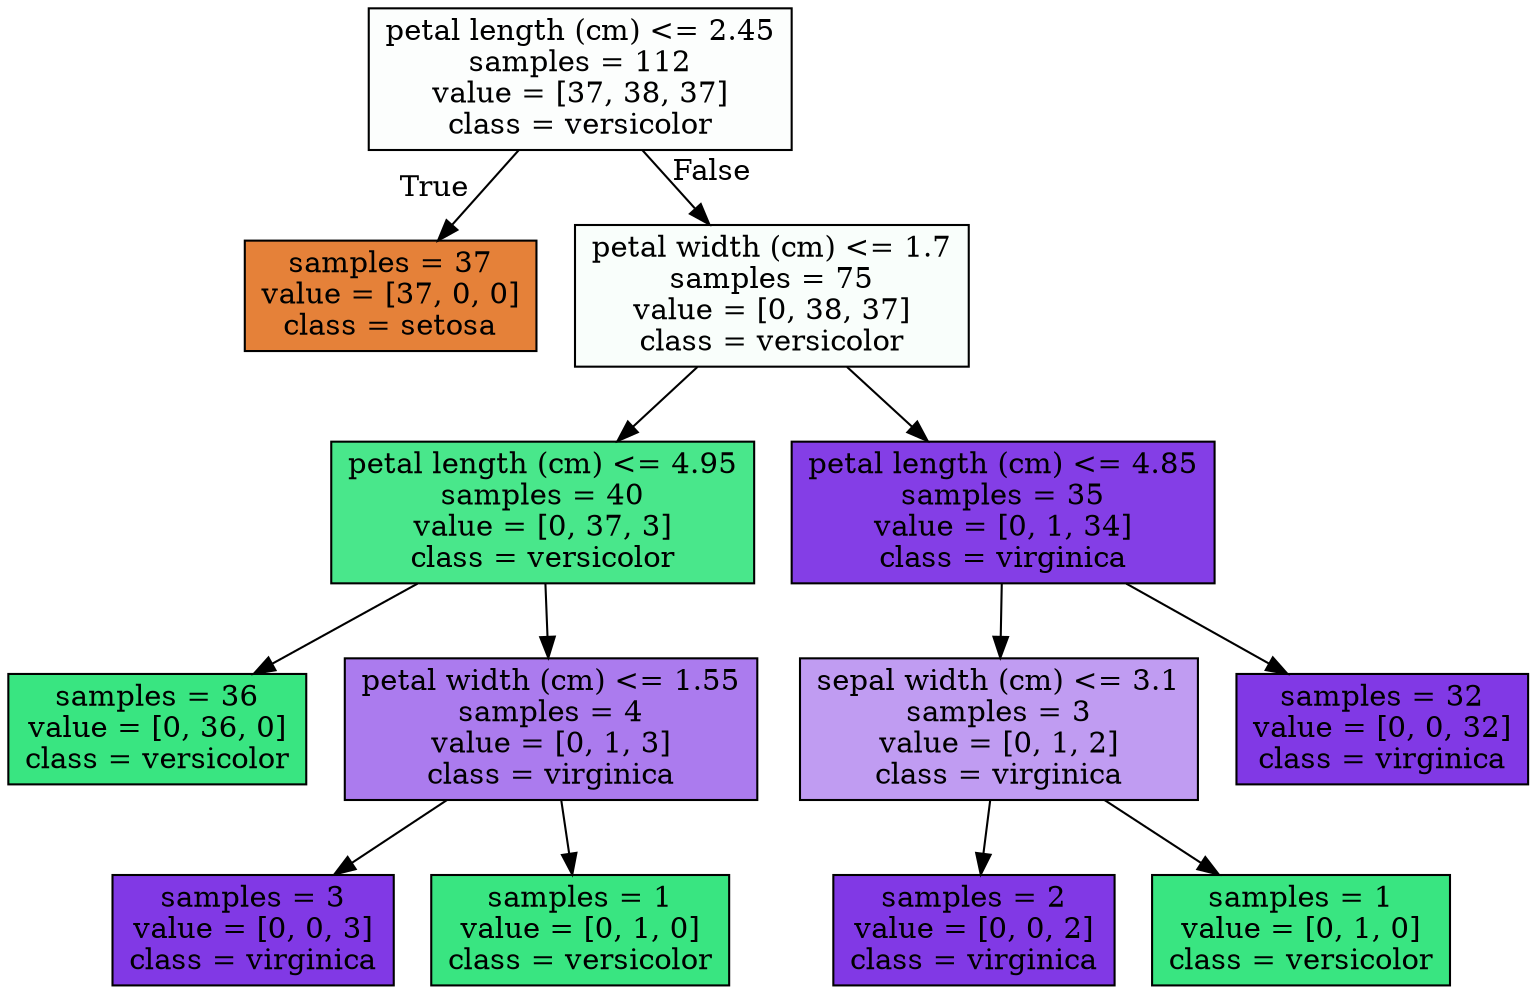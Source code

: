 digraph Tree {
node [shape=box, style="filled", color="black"] ;
0 [label="petal length (cm) <= 2.45\nsamples = 112\nvalue = [37, 38, 37]\nclass = versicolor", fillcolor="#39e58103"] ;
1 [label="samples = 37\nvalue = [37, 0, 0]\nclass = setosa", fillcolor="#e58139ff"] ;
0 -> 1 [labeldistance=2.5, labelangle=45, headlabel="True"] ;
2 [label="petal width (cm) <= 1.7\nsamples = 75\nvalue = [0, 38, 37]\nclass = versicolor", fillcolor="#39e58107"] ;
0 -> 2 [labeldistance=2.5, labelangle=-45, headlabel="False"] ;
3 [label="petal length (cm) <= 4.95\nsamples = 40\nvalue = [0, 37, 3]\nclass = versicolor", fillcolor="#39e581ea"] ;
2 -> 3 ;
4 [label="samples = 36\nvalue = [0, 36, 0]\nclass = versicolor", fillcolor="#39e581ff"] ;
3 -> 4 ;
5 [label="petal width (cm) <= 1.55\nsamples = 4\nvalue = [0, 1, 3]\nclass = virginica", fillcolor="#8139e5aa"] ;
3 -> 5 ;
6 [label="samples = 3\nvalue = [0, 0, 3]\nclass = virginica", fillcolor="#8139e5ff"] ;
5 -> 6 ;
7 [label="samples = 1\nvalue = [0, 1, 0]\nclass = versicolor", fillcolor="#39e581ff"] ;
5 -> 7 ;
8 [label="petal length (cm) <= 4.85\nsamples = 35\nvalue = [0, 1, 34]\nclass = virginica", fillcolor="#8139e5f8"] ;
2 -> 8 ;
9 [label="sepal width (cm) <= 3.1\nsamples = 3\nvalue = [0, 1, 2]\nclass = virginica", fillcolor="#8139e57f"] ;
8 -> 9 ;
10 [label="samples = 2\nvalue = [0, 0, 2]\nclass = virginica", fillcolor="#8139e5ff"] ;
9 -> 10 ;
11 [label="samples = 1\nvalue = [0, 1, 0]\nclass = versicolor", fillcolor="#39e581ff"] ;
9 -> 11 ;
12 [label="samples = 32\nvalue = [0, 0, 32]\nclass = virginica", fillcolor="#8139e5ff"] ;
8 -> 12 ;
}
